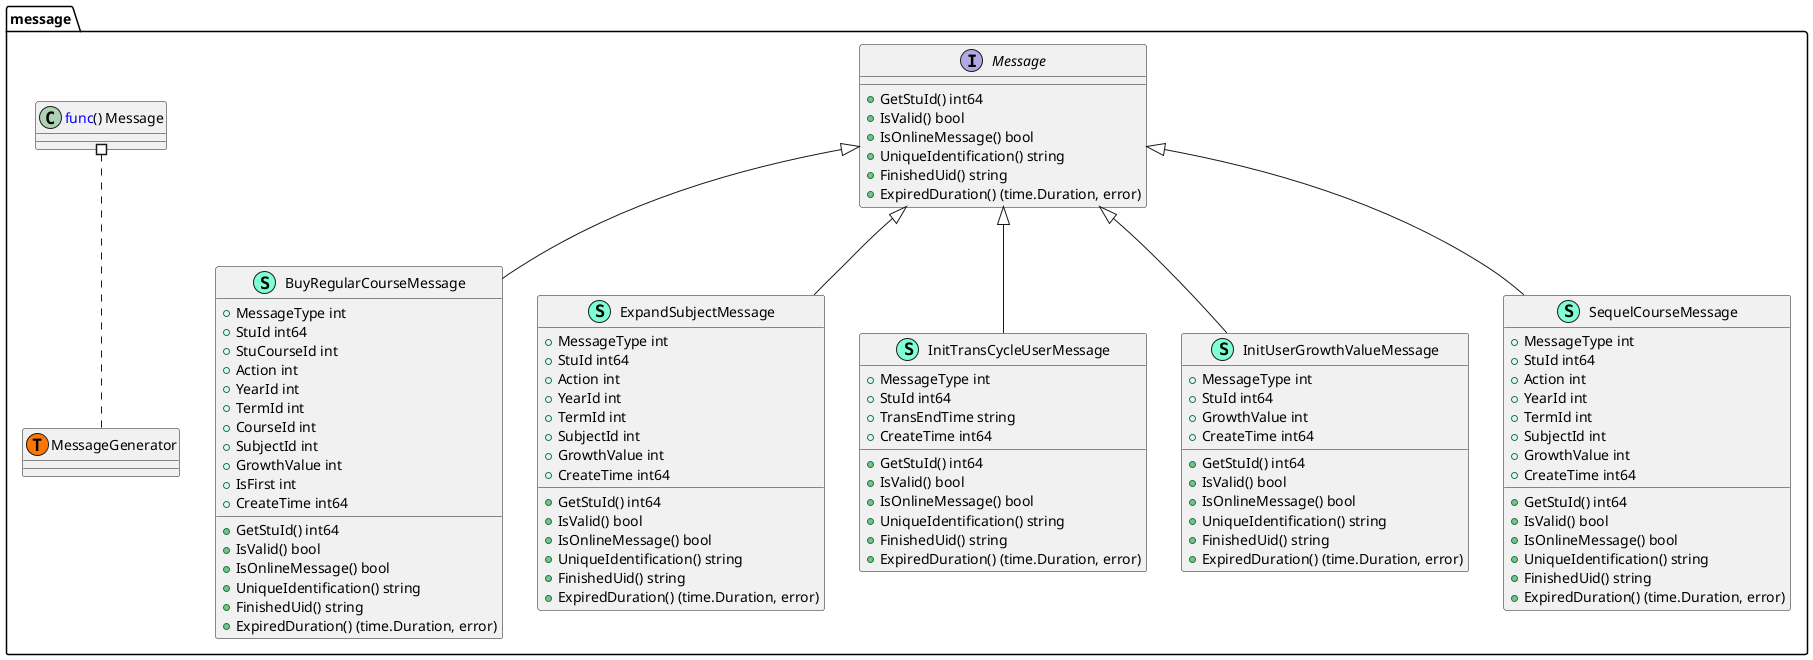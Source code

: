 @startuml
namespace message {
    class BuyRegularCourseMessage << (S,Aquamarine) >> {
        + MessageType int
        + StuId int64
        + StuCourseId int
        + Action int
        + YearId int
        + TermId int
        + CourseId int
        + SubjectId int
        + GrowthValue int
        + IsFirst int
        + CreateTime int64

        + GetStuId() int64
        + IsValid() bool
        + IsOnlineMessage() bool
        + UniqueIdentification() string
        + FinishedUid() string
        + ExpiredDuration() (time.Duration, error)

    }

    class ExpandSubjectMessage << (S,Aquamarine) >> {
        + MessageType int
        + StuId int64
        + Action int
        + YearId int
        + TermId int
        + SubjectId int
        + GrowthValue int
        + CreateTime int64

        + GetStuId() int64
        + IsValid() bool
        + IsOnlineMessage() bool
        + UniqueIdentification() string
        + FinishedUid() string
        + ExpiredDuration() (time.Duration, error)

    }
    class InitTransCycleUserMessage << (S,Aquamarine) >> {
        + MessageType int
        + StuId int64
        + TransEndTime string
        + CreateTime int64

        + GetStuId() int64
        + IsValid() bool
        + IsOnlineMessage() bool
        + UniqueIdentification() string
        + FinishedUid() string
        + ExpiredDuration() (time.Duration, error)

    }
    class InitUserGrowthValueMessage << (S,Aquamarine) >> {
        + MessageType int
        + StuId int64
        + GrowthValue int
        + CreateTime int64

        + GetStuId() int64
        + IsValid() bool
        + IsOnlineMessage() bool
        + UniqueIdentification() string
        + FinishedUid() string
        + ExpiredDuration() (time.Duration, error)

    }
    interface Message  {
        + GetStuId() int64
        + IsValid() bool
        + IsOnlineMessage() bool
        + UniqueIdentification() string
        + FinishedUid() string
        + ExpiredDuration() (time.Duration, error)

    }
    class SequelCourseMessage << (S,Aquamarine) >> {
        + MessageType int
        + StuId int64
        + Action int
        + YearId int
        + TermId int
        + SubjectId int
        + GrowthValue int
        + CreateTime int64

        + GetStuId() int64
        + IsValid() bool
        + IsOnlineMessage() bool
        + UniqueIdentification() string
        + FinishedUid() string
        + ExpiredDuration() (time.Duration, error)

    }
    class message.MessageGenerator << (T, #FF7700) >>  {
    }
}

"message.Message" <|-- "message.BuyRegularCourseMessage"
"message.Message" <|-- "message.ExpandSubjectMessage"
"message.Message" <|-- "message.InitTransCycleUserMessage"
"message.Message" <|-- "message.InitUserGrowthValueMessage"
"message.Message" <|-- "message.SequelCourseMessage"

"message.<font color=blue>func</font>() Message" #.. "message.MessageGenerator"
@enduml
